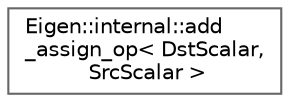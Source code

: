 digraph "类继承关系图"
{
 // LATEX_PDF_SIZE
  bgcolor="transparent";
  edge [fontname=Helvetica,fontsize=10,labelfontname=Helvetica,labelfontsize=10];
  node [fontname=Helvetica,fontsize=10,shape=box,height=0.2,width=0.4];
  rankdir="LR";
  Node0 [id="Node000000",label="Eigen::internal::add\l_assign_op\< DstScalar,\l SrcScalar \>",height=0.2,width=0.4,color="grey40", fillcolor="white", style="filled",URL="$struct_eigen_1_1internal_1_1add__assign__op.html",tooltip=" "];
}

